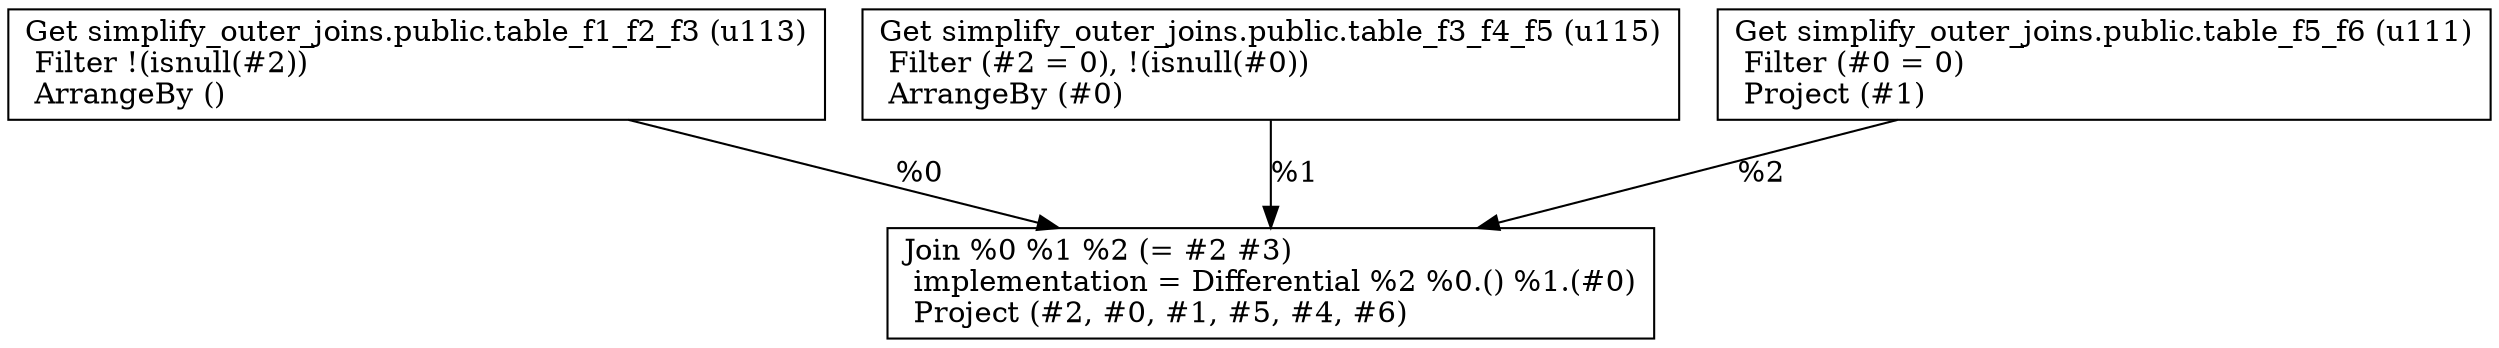 digraph G {
    node0 [shape = record, label=" Get simplify_outer_joins.public.table_f1_f2_f3 (u113)\l Filter !(isnull(#2))\l ArrangeBy ()\l"]
    node1 [shape = record, label=" Get simplify_outer_joins.public.table_f3_f4_f5 (u115)\l Filter (#2 = 0), !(isnull(#0))\l ArrangeBy (#0)\l"]
    node2 [shape = record, label=" Get simplify_outer_joins.public.table_f5_f6 (u111)\l Filter (#0 = 0)\l Project (#1)\l"]
    node3 [shape = record, label=" Join %0 %1 %2 (= #2 #3)\l  implementation = Differential %2 %0.() %1.(#0)\l Project (#2, #0, #1, #5, #4, #6)\l"]
    node1 -> node3 [label = "%1\l"]
    node2 -> node3 [label = "%2\l"]
    node0 -> node3 [label = "%0\l"]
}
